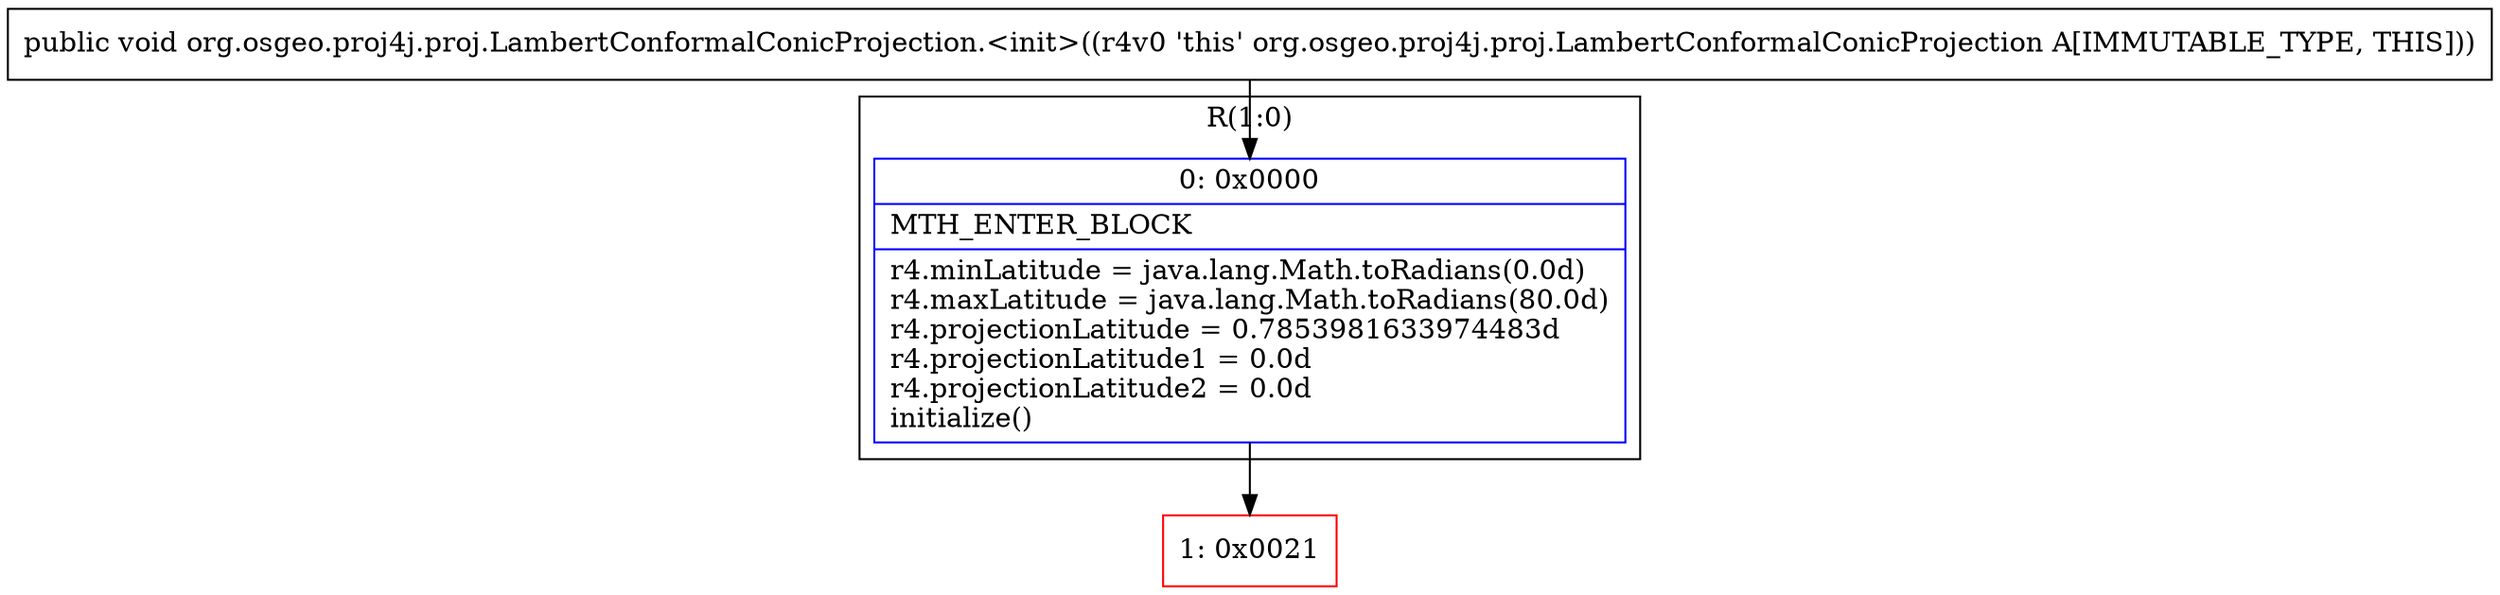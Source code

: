 digraph "CFG fororg.osgeo.proj4j.proj.LambertConformalConicProjection.\<init\>()V" {
subgraph cluster_Region_1121927812 {
label = "R(1:0)";
node [shape=record,color=blue];
Node_0 [shape=record,label="{0\:\ 0x0000|MTH_ENTER_BLOCK\l|r4.minLatitude = java.lang.Math.toRadians(0.0d)\lr4.maxLatitude = java.lang.Math.toRadians(80.0d)\lr4.projectionLatitude = 0.7853981633974483d\lr4.projectionLatitude1 = 0.0d\lr4.projectionLatitude2 = 0.0d\linitialize()\l}"];
}
Node_1 [shape=record,color=red,label="{1\:\ 0x0021}"];
MethodNode[shape=record,label="{public void org.osgeo.proj4j.proj.LambertConformalConicProjection.\<init\>((r4v0 'this' org.osgeo.proj4j.proj.LambertConformalConicProjection A[IMMUTABLE_TYPE, THIS])) }"];
MethodNode -> Node_0;
Node_0 -> Node_1;
}

